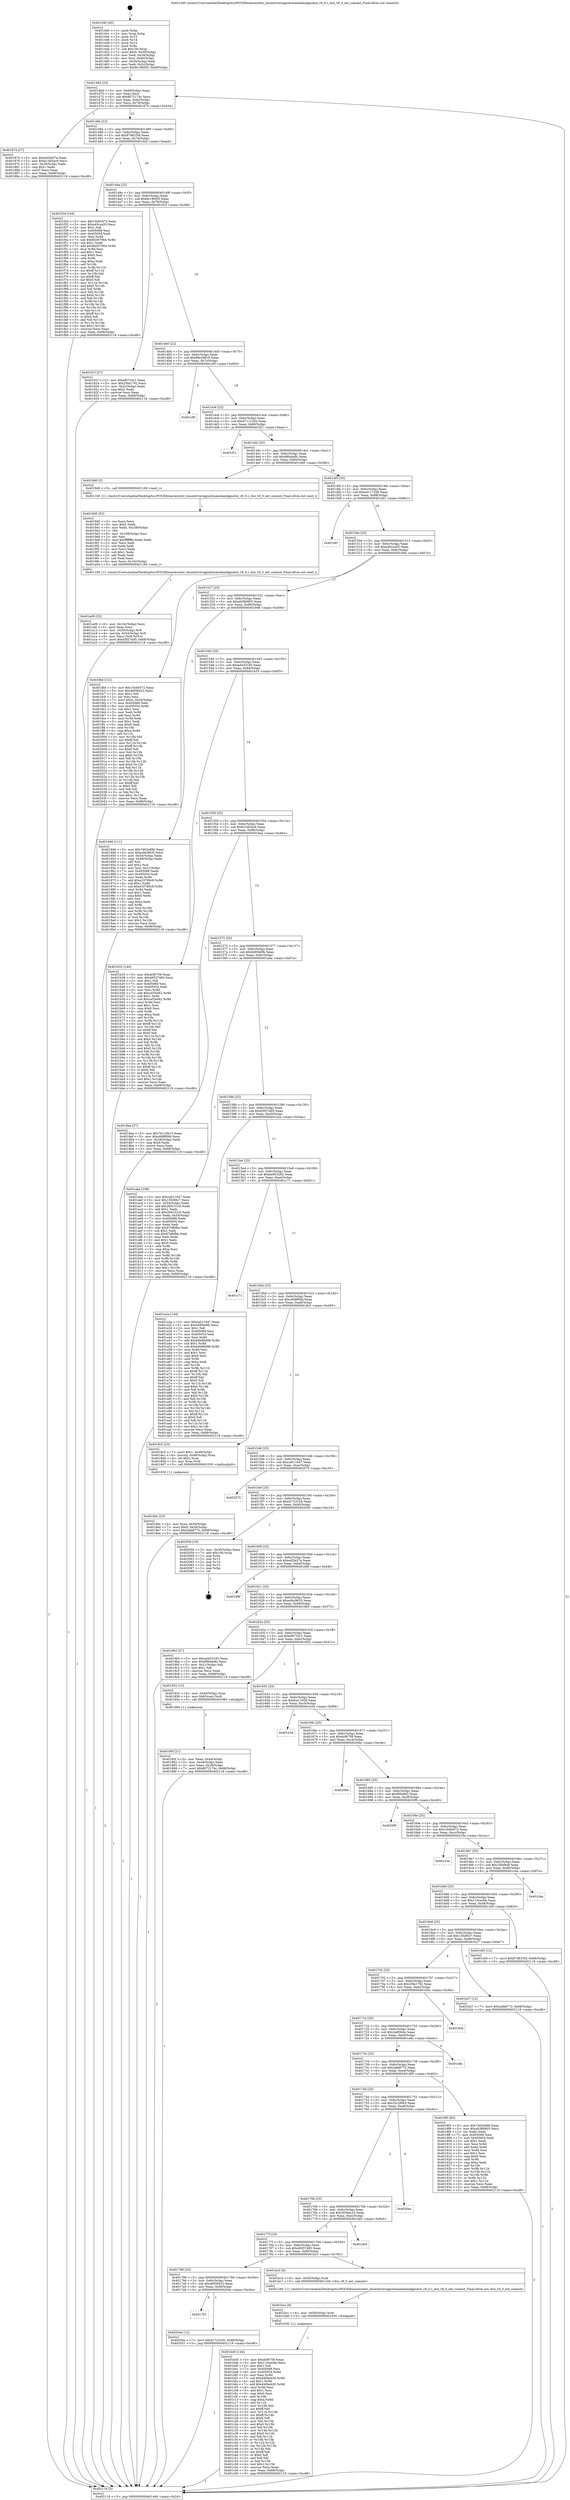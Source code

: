 digraph "0x401440" {
  label = "0x401440 (/mnt/c/Users/mathe/Desktop/tcc/POCII/binaries/extr_linuxdriversgpudrmamdamdgpudce_v8_0.c_dce_v8_0_ext_commit_Final-ollvm.out::main(0))"
  labelloc = "t"
  node[shape=record]

  Entry [label="",width=0.3,height=0.3,shape=circle,fillcolor=black,style=filled]
  "0x40146d" [label="{
     0x40146d [23]\l
     | [instrs]\l
     &nbsp;&nbsp;0x40146d \<+3\>: mov -0x68(%rbp),%eax\l
     &nbsp;&nbsp;0x401470 \<+2\>: mov %eax,%ecx\l
     &nbsp;&nbsp;0x401472 \<+6\>: sub $0x8072174c,%ecx\l
     &nbsp;&nbsp;0x401478 \<+3\>: mov %eax,-0x6c(%rbp)\l
     &nbsp;&nbsp;0x40147b \<+3\>: mov %ecx,-0x70(%rbp)\l
     &nbsp;&nbsp;0x40147e \<+6\>: je 0000000000401874 \<main+0x434\>\l
  }"]
  "0x401874" [label="{
     0x401874 [27]\l
     | [instrs]\l
     &nbsp;&nbsp;0x401874 \<+5\>: mov $0xed2fa57a,%eax\l
     &nbsp;&nbsp;0x401879 \<+5\>: mov $0xb14d3ac9,%ecx\l
     &nbsp;&nbsp;0x40187e \<+3\>: mov -0x28(%rbp),%edx\l
     &nbsp;&nbsp;0x401881 \<+3\>: cmp $0x1,%edx\l
     &nbsp;&nbsp;0x401884 \<+3\>: cmovl %ecx,%eax\l
     &nbsp;&nbsp;0x401887 \<+3\>: mov %eax,-0x68(%rbp)\l
     &nbsp;&nbsp;0x40188a \<+5\>: jmp 0000000000402118 \<main+0xcd8\>\l
  }"]
  "0x401484" [label="{
     0x401484 [22]\l
     | [instrs]\l
     &nbsp;&nbsp;0x401484 \<+5\>: jmp 0000000000401489 \<main+0x49\>\l
     &nbsp;&nbsp;0x401489 \<+3\>: mov -0x6c(%rbp),%eax\l
     &nbsp;&nbsp;0x40148c \<+5\>: sub $0x87d81f34,%eax\l
     &nbsp;&nbsp;0x401491 \<+3\>: mov %eax,-0x74(%rbp)\l
     &nbsp;&nbsp;0x401494 \<+6\>: je 0000000000401f2d \<main+0xaed\>\l
  }"]
  Exit [label="",width=0.3,height=0.3,shape=circle,fillcolor=black,style=filled,peripheries=2]
  "0x401f2d" [label="{
     0x401f2d [144]\l
     | [instrs]\l
     &nbsp;&nbsp;0x401f2d \<+5\>: mov $0x10cb0472,%eax\l
     &nbsp;&nbsp;0x401f32 \<+5\>: mov $0xa45cca55,%ecx\l
     &nbsp;&nbsp;0x401f37 \<+2\>: mov $0x1,%dl\l
     &nbsp;&nbsp;0x401f39 \<+7\>: mov 0x405068,%esi\l
     &nbsp;&nbsp;0x401f40 \<+7\>: mov 0x405054,%edi\l
     &nbsp;&nbsp;0x401f47 \<+3\>: mov %esi,%r8d\l
     &nbsp;&nbsp;0x401f4a \<+7\>: sub $0x8d307064,%r8d\l
     &nbsp;&nbsp;0x401f51 \<+4\>: sub $0x1,%r8d\l
     &nbsp;&nbsp;0x401f55 \<+7\>: add $0x8d307064,%r8d\l
     &nbsp;&nbsp;0x401f5c \<+4\>: imul %r8d,%esi\l
     &nbsp;&nbsp;0x401f60 \<+3\>: and $0x1,%esi\l
     &nbsp;&nbsp;0x401f63 \<+3\>: cmp $0x0,%esi\l
     &nbsp;&nbsp;0x401f66 \<+4\>: sete %r9b\l
     &nbsp;&nbsp;0x401f6a \<+3\>: cmp $0xa,%edi\l
     &nbsp;&nbsp;0x401f6d \<+4\>: setl %r10b\l
     &nbsp;&nbsp;0x401f71 \<+3\>: mov %r9b,%r11b\l
     &nbsp;&nbsp;0x401f74 \<+4\>: xor $0xff,%r11b\l
     &nbsp;&nbsp;0x401f78 \<+3\>: mov %r10b,%bl\l
     &nbsp;&nbsp;0x401f7b \<+3\>: xor $0xff,%bl\l
     &nbsp;&nbsp;0x401f7e \<+3\>: xor $0x0,%dl\l
     &nbsp;&nbsp;0x401f81 \<+3\>: mov %r11b,%r14b\l
     &nbsp;&nbsp;0x401f84 \<+4\>: and $0x0,%r14b\l
     &nbsp;&nbsp;0x401f88 \<+3\>: and %dl,%r9b\l
     &nbsp;&nbsp;0x401f8b \<+3\>: mov %bl,%r15b\l
     &nbsp;&nbsp;0x401f8e \<+4\>: and $0x0,%r15b\l
     &nbsp;&nbsp;0x401f92 \<+3\>: and %dl,%r10b\l
     &nbsp;&nbsp;0x401f95 \<+3\>: or %r9b,%r14b\l
     &nbsp;&nbsp;0x401f98 \<+3\>: or %r10b,%r15b\l
     &nbsp;&nbsp;0x401f9b \<+3\>: xor %r15b,%r14b\l
     &nbsp;&nbsp;0x401f9e \<+3\>: or %bl,%r11b\l
     &nbsp;&nbsp;0x401fa1 \<+4\>: xor $0xff,%r11b\l
     &nbsp;&nbsp;0x401fa5 \<+3\>: or $0x0,%dl\l
     &nbsp;&nbsp;0x401fa8 \<+3\>: and %dl,%r11b\l
     &nbsp;&nbsp;0x401fab \<+3\>: or %r11b,%r14b\l
     &nbsp;&nbsp;0x401fae \<+4\>: test $0x1,%r14b\l
     &nbsp;&nbsp;0x401fb2 \<+3\>: cmovne %ecx,%eax\l
     &nbsp;&nbsp;0x401fb5 \<+3\>: mov %eax,-0x68(%rbp)\l
     &nbsp;&nbsp;0x401fb8 \<+5\>: jmp 0000000000402118 \<main+0xcd8\>\l
  }"]
  "0x40149a" [label="{
     0x40149a [22]\l
     | [instrs]\l
     &nbsp;&nbsp;0x40149a \<+5\>: jmp 000000000040149f \<main+0x5f\>\l
     &nbsp;&nbsp;0x40149f \<+3\>: mov -0x6c(%rbp),%eax\l
     &nbsp;&nbsp;0x4014a2 \<+5\>: sub $0x8c1965f3,%eax\l
     &nbsp;&nbsp;0x4014a7 \<+3\>: mov %eax,-0x78(%rbp)\l
     &nbsp;&nbsp;0x4014aa \<+6\>: je 000000000040181f \<main+0x3df\>\l
  }"]
  "0x4017b1" [label="{
     0x4017b1\l
  }", style=dashed]
  "0x40181f" [label="{
     0x40181f [27]\l
     | [instrs]\l
     &nbsp;&nbsp;0x40181f \<+5\>: mov $0xef0733c1,%eax\l
     &nbsp;&nbsp;0x401824 \<+5\>: mov $0x25fa1792,%ecx\l
     &nbsp;&nbsp;0x401829 \<+3\>: mov -0x2c(%rbp),%edx\l
     &nbsp;&nbsp;0x40182c \<+3\>: cmp $0x2,%edx\l
     &nbsp;&nbsp;0x40182f \<+3\>: cmovne %ecx,%eax\l
     &nbsp;&nbsp;0x401832 \<+3\>: mov %eax,-0x68(%rbp)\l
     &nbsp;&nbsp;0x401835 \<+5\>: jmp 0000000000402118 \<main+0xcd8\>\l
  }"]
  "0x4014b0" [label="{
     0x4014b0 [22]\l
     | [instrs]\l
     &nbsp;&nbsp;0x4014b0 \<+5\>: jmp 00000000004014b5 \<main+0x75\>\l
     &nbsp;&nbsp;0x4014b5 \<+3\>: mov -0x6c(%rbp),%eax\l
     &nbsp;&nbsp;0x4014b8 \<+5\>: sub $0x96e28818,%eax\l
     &nbsp;&nbsp;0x4014bd \<+3\>: mov %eax,-0x7c(%rbp)\l
     &nbsp;&nbsp;0x4014c0 \<+6\>: je 0000000000401c9f \<main+0x85f\>\l
  }"]
  "0x402118" [label="{
     0x402118 [5]\l
     | [instrs]\l
     &nbsp;&nbsp;0x402118 \<+5\>: jmp 000000000040146d \<main+0x2d\>\l
  }"]
  "0x401440" [label="{
     0x401440 [45]\l
     | [instrs]\l
     &nbsp;&nbsp;0x401440 \<+1\>: push %rbp\l
     &nbsp;&nbsp;0x401441 \<+3\>: mov %rsp,%rbp\l
     &nbsp;&nbsp;0x401444 \<+2\>: push %r15\l
     &nbsp;&nbsp;0x401446 \<+2\>: push %r14\l
     &nbsp;&nbsp;0x401448 \<+2\>: push %r12\l
     &nbsp;&nbsp;0x40144a \<+1\>: push %rbx\l
     &nbsp;&nbsp;0x40144b \<+7\>: sub $0x100,%rsp\l
     &nbsp;&nbsp;0x401452 \<+7\>: movl $0x0,-0x30(%rbp)\l
     &nbsp;&nbsp;0x401459 \<+3\>: mov %edi,-0x34(%rbp)\l
     &nbsp;&nbsp;0x40145c \<+4\>: mov %rsi,-0x40(%rbp)\l
     &nbsp;&nbsp;0x401460 \<+3\>: mov -0x34(%rbp),%edi\l
     &nbsp;&nbsp;0x401463 \<+3\>: mov %edi,-0x2c(%rbp)\l
     &nbsp;&nbsp;0x401466 \<+7\>: movl $0x8c1965f3,-0x68(%rbp)\l
  }"]
  "0x40204a" [label="{
     0x40204a [12]\l
     | [instrs]\l
     &nbsp;&nbsp;0x40204a \<+7\>: movl $0xd17c31b5,-0x68(%rbp)\l
     &nbsp;&nbsp;0x402051 \<+5\>: jmp 0000000000402118 \<main+0xcd8\>\l
  }"]
  "0x401c9f" [label="{
     0x401c9f\l
  }", style=dashed]
  "0x4014c6" [label="{
     0x4014c6 [22]\l
     | [instrs]\l
     &nbsp;&nbsp;0x4014c6 \<+5\>: jmp 00000000004014cb \<main+0x8b\>\l
     &nbsp;&nbsp;0x4014cb \<+3\>: mov -0x6c(%rbp),%eax\l
     &nbsp;&nbsp;0x4014ce \<+5\>: sub $0x97112182,%eax\l
     &nbsp;&nbsp;0x4014d3 \<+3\>: mov %eax,-0x80(%rbp)\l
     &nbsp;&nbsp;0x4014d6 \<+6\>: je 0000000000401f21 \<main+0xae1\>\l
  }"]
  "0x401bd5" [label="{
     0x401bd5 [144]\l
     | [instrs]\l
     &nbsp;&nbsp;0x401bd5 \<+5\>: mov $0xdcf6759,%eax\l
     &nbsp;&nbsp;0x401bda \<+5\>: mov $0x110cecbb,%ecx\l
     &nbsp;&nbsp;0x401bdf \<+2\>: mov $0x1,%dl\l
     &nbsp;&nbsp;0x401be1 \<+7\>: mov 0x405068,%esi\l
     &nbsp;&nbsp;0x401be8 \<+8\>: mov 0x405054,%r8d\l
     &nbsp;&nbsp;0x401bf0 \<+3\>: mov %esi,%r9d\l
     &nbsp;&nbsp;0x401bf3 \<+7\>: sub $0xd40beb20,%r9d\l
     &nbsp;&nbsp;0x401bfa \<+4\>: sub $0x1,%r9d\l
     &nbsp;&nbsp;0x401bfe \<+7\>: add $0xd40beb20,%r9d\l
     &nbsp;&nbsp;0x401c05 \<+4\>: imul %r9d,%esi\l
     &nbsp;&nbsp;0x401c09 \<+3\>: and $0x1,%esi\l
     &nbsp;&nbsp;0x401c0c \<+3\>: cmp $0x0,%esi\l
     &nbsp;&nbsp;0x401c0f \<+4\>: sete %r10b\l
     &nbsp;&nbsp;0x401c13 \<+4\>: cmp $0xa,%r8d\l
     &nbsp;&nbsp;0x401c17 \<+4\>: setl %r11b\l
     &nbsp;&nbsp;0x401c1b \<+3\>: mov %r10b,%bl\l
     &nbsp;&nbsp;0x401c1e \<+3\>: xor $0xff,%bl\l
     &nbsp;&nbsp;0x401c21 \<+3\>: mov %r11b,%r14b\l
     &nbsp;&nbsp;0x401c24 \<+4\>: xor $0xff,%r14b\l
     &nbsp;&nbsp;0x401c28 \<+3\>: xor $0x0,%dl\l
     &nbsp;&nbsp;0x401c2b \<+3\>: mov %bl,%r15b\l
     &nbsp;&nbsp;0x401c2e \<+4\>: and $0x0,%r15b\l
     &nbsp;&nbsp;0x401c32 \<+3\>: and %dl,%r10b\l
     &nbsp;&nbsp;0x401c35 \<+3\>: mov %r14b,%r12b\l
     &nbsp;&nbsp;0x401c38 \<+4\>: and $0x0,%r12b\l
     &nbsp;&nbsp;0x401c3c \<+3\>: and %dl,%r11b\l
     &nbsp;&nbsp;0x401c3f \<+3\>: or %r10b,%r15b\l
     &nbsp;&nbsp;0x401c42 \<+3\>: or %r11b,%r12b\l
     &nbsp;&nbsp;0x401c45 \<+3\>: xor %r12b,%r15b\l
     &nbsp;&nbsp;0x401c48 \<+3\>: or %r14b,%bl\l
     &nbsp;&nbsp;0x401c4b \<+3\>: xor $0xff,%bl\l
     &nbsp;&nbsp;0x401c4e \<+3\>: or $0x0,%dl\l
     &nbsp;&nbsp;0x401c51 \<+2\>: and %dl,%bl\l
     &nbsp;&nbsp;0x401c53 \<+3\>: or %bl,%r15b\l
     &nbsp;&nbsp;0x401c56 \<+4\>: test $0x1,%r15b\l
     &nbsp;&nbsp;0x401c5a \<+3\>: cmovne %ecx,%eax\l
     &nbsp;&nbsp;0x401c5d \<+3\>: mov %eax,-0x68(%rbp)\l
     &nbsp;&nbsp;0x401c60 \<+5\>: jmp 0000000000402118 \<main+0xcd8\>\l
  }"]
  "0x401f21" [label="{
     0x401f21\l
  }", style=dashed]
  "0x4014dc" [label="{
     0x4014dc [25]\l
     | [instrs]\l
     &nbsp;&nbsp;0x4014dc \<+5\>: jmp 00000000004014e1 \<main+0xa1\>\l
     &nbsp;&nbsp;0x4014e1 \<+3\>: mov -0x6c(%rbp),%eax\l
     &nbsp;&nbsp;0x4014e4 \<+5\>: sub $0x98b4adfc,%eax\l
     &nbsp;&nbsp;0x4014e9 \<+6\>: mov %eax,-0x84(%rbp)\l
     &nbsp;&nbsp;0x4014ef \<+6\>: je 00000000004019d0 \<main+0x590\>\l
  }"]
  "0x401bcc" [label="{
     0x401bcc [9]\l
     | [instrs]\l
     &nbsp;&nbsp;0x401bcc \<+4\>: mov -0x50(%rbp),%rdi\l
     &nbsp;&nbsp;0x401bd0 \<+5\>: call 0000000000401030 \<free@plt\>\l
     | [calls]\l
     &nbsp;&nbsp;0x401030 \{1\} (unknown)\l
  }"]
  "0x4019d0" [label="{
     0x4019d0 [5]\l
     | [instrs]\l
     &nbsp;&nbsp;0x4019d0 \<+5\>: call 0000000000401160 \<next_i\>\l
     | [calls]\l
     &nbsp;&nbsp;0x401160 \{1\} (/mnt/c/Users/mathe/Desktop/tcc/POCII/binaries/extr_linuxdriversgpudrmamdamdgpudce_v8_0.c_dce_v8_0_ext_commit_Final-ollvm.out::next_i)\l
  }"]
  "0x4014f5" [label="{
     0x4014f5 [25]\l
     | [instrs]\l
     &nbsp;&nbsp;0x4014f5 \<+5\>: jmp 00000000004014fa \<main+0xba\>\l
     &nbsp;&nbsp;0x4014fa \<+3\>: mov -0x6c(%rbp),%eax\l
     &nbsp;&nbsp;0x4014fd \<+5\>: sub $0xa41172d6,%eax\l
     &nbsp;&nbsp;0x401502 \<+6\>: mov %eax,-0x88(%rbp)\l
     &nbsp;&nbsp;0x401508 \<+6\>: je 0000000000401df1 \<main+0x9b1\>\l
  }"]
  "0x401798" [label="{
     0x401798 [25]\l
     | [instrs]\l
     &nbsp;&nbsp;0x401798 \<+5\>: jmp 000000000040179d \<main+0x35d\>\l
     &nbsp;&nbsp;0x40179d \<+3\>: mov -0x6c(%rbp),%eax\l
     &nbsp;&nbsp;0x4017a0 \<+5\>: sub $0x46f38422,%eax\l
     &nbsp;&nbsp;0x4017a5 \<+6\>: mov %eax,-0xf4(%rbp)\l
     &nbsp;&nbsp;0x4017ab \<+6\>: je 000000000040204a \<main+0xc0a\>\l
  }"]
  "0x401df1" [label="{
     0x401df1\l
  }", style=dashed]
  "0x40150e" [label="{
     0x40150e [25]\l
     | [instrs]\l
     &nbsp;&nbsp;0x40150e \<+5\>: jmp 0000000000401513 \<main+0xd3\>\l
     &nbsp;&nbsp;0x401513 \<+3\>: mov -0x6c(%rbp),%eax\l
     &nbsp;&nbsp;0x401516 \<+5\>: sub $0xa45cca55,%eax\l
     &nbsp;&nbsp;0x40151b \<+6\>: mov %eax,-0x8c(%rbp)\l
     &nbsp;&nbsp;0x401521 \<+6\>: je 0000000000401fbd \<main+0xb7d\>\l
  }"]
  "0x401bc3" [label="{
     0x401bc3 [9]\l
     | [instrs]\l
     &nbsp;&nbsp;0x401bc3 \<+4\>: mov -0x50(%rbp),%rdi\l
     &nbsp;&nbsp;0x401bc7 \<+5\>: call 0000000000401240 \<dce_v8_0_ext_commit\>\l
     | [calls]\l
     &nbsp;&nbsp;0x401240 \{1\} (/mnt/c/Users/mathe/Desktop/tcc/POCII/binaries/extr_linuxdriversgpudrmamdamdgpudce_v8_0.c_dce_v8_0_ext_commit_Final-ollvm.out::dce_v8_0_ext_commit)\l
  }"]
  "0x401fbd" [label="{
     0x401fbd [141]\l
     | [instrs]\l
     &nbsp;&nbsp;0x401fbd \<+5\>: mov $0x10cb0472,%eax\l
     &nbsp;&nbsp;0x401fc2 \<+5\>: mov $0x46f38422,%ecx\l
     &nbsp;&nbsp;0x401fc7 \<+2\>: mov $0x1,%dl\l
     &nbsp;&nbsp;0x401fc9 \<+2\>: xor %esi,%esi\l
     &nbsp;&nbsp;0x401fcb \<+7\>: movl $0x0,-0x30(%rbp)\l
     &nbsp;&nbsp;0x401fd2 \<+7\>: mov 0x405068,%edi\l
     &nbsp;&nbsp;0x401fd9 \<+8\>: mov 0x405054,%r8d\l
     &nbsp;&nbsp;0x401fe1 \<+3\>: sub $0x1,%esi\l
     &nbsp;&nbsp;0x401fe4 \<+3\>: mov %edi,%r9d\l
     &nbsp;&nbsp;0x401fe7 \<+3\>: add %esi,%r9d\l
     &nbsp;&nbsp;0x401fea \<+4\>: imul %r9d,%edi\l
     &nbsp;&nbsp;0x401fee \<+3\>: and $0x1,%edi\l
     &nbsp;&nbsp;0x401ff1 \<+3\>: cmp $0x0,%edi\l
     &nbsp;&nbsp;0x401ff4 \<+4\>: sete %r10b\l
     &nbsp;&nbsp;0x401ff8 \<+4\>: cmp $0xa,%r8d\l
     &nbsp;&nbsp;0x401ffc \<+4\>: setl %r11b\l
     &nbsp;&nbsp;0x402000 \<+3\>: mov %r10b,%bl\l
     &nbsp;&nbsp;0x402003 \<+3\>: xor $0xff,%bl\l
     &nbsp;&nbsp;0x402006 \<+3\>: mov %r11b,%r14b\l
     &nbsp;&nbsp;0x402009 \<+4\>: xor $0xff,%r14b\l
     &nbsp;&nbsp;0x40200d \<+3\>: xor $0x0,%dl\l
     &nbsp;&nbsp;0x402010 \<+3\>: mov %bl,%r15b\l
     &nbsp;&nbsp;0x402013 \<+4\>: and $0x0,%r15b\l
     &nbsp;&nbsp;0x402017 \<+3\>: and %dl,%r10b\l
     &nbsp;&nbsp;0x40201a \<+3\>: mov %r14b,%r12b\l
     &nbsp;&nbsp;0x40201d \<+4\>: and $0x0,%r12b\l
     &nbsp;&nbsp;0x402021 \<+3\>: and %dl,%r11b\l
     &nbsp;&nbsp;0x402024 \<+3\>: or %r10b,%r15b\l
     &nbsp;&nbsp;0x402027 \<+3\>: or %r11b,%r12b\l
     &nbsp;&nbsp;0x40202a \<+3\>: xor %r12b,%r15b\l
     &nbsp;&nbsp;0x40202d \<+3\>: or %r14b,%bl\l
     &nbsp;&nbsp;0x402030 \<+3\>: xor $0xff,%bl\l
     &nbsp;&nbsp;0x402033 \<+3\>: or $0x0,%dl\l
     &nbsp;&nbsp;0x402036 \<+2\>: and %dl,%bl\l
     &nbsp;&nbsp;0x402038 \<+3\>: or %bl,%r15b\l
     &nbsp;&nbsp;0x40203b \<+4\>: test $0x1,%r15b\l
     &nbsp;&nbsp;0x40203f \<+3\>: cmovne %ecx,%eax\l
     &nbsp;&nbsp;0x402042 \<+3\>: mov %eax,-0x68(%rbp)\l
     &nbsp;&nbsp;0x402045 \<+5\>: jmp 0000000000402118 \<main+0xcd8\>\l
  }"]
  "0x401527" [label="{
     0x401527 [25]\l
     | [instrs]\l
     &nbsp;&nbsp;0x401527 \<+5\>: jmp 000000000040152c \<main+0xec\>\l
     &nbsp;&nbsp;0x40152c \<+3\>: mov -0x6c(%rbp),%eax\l
     &nbsp;&nbsp;0x40152f \<+5\>: sub $0xab380805,%eax\l
     &nbsp;&nbsp;0x401534 \<+6\>: mov %eax,-0x90(%rbp)\l
     &nbsp;&nbsp;0x40153a \<+6\>: je 0000000000401946 \<main+0x506\>\l
  }"]
  "0x40177f" [label="{
     0x40177f [25]\l
     | [instrs]\l
     &nbsp;&nbsp;0x40177f \<+5\>: jmp 0000000000401784 \<main+0x344\>\l
     &nbsp;&nbsp;0x401784 \<+3\>: mov -0x6c(%rbp),%eax\l
     &nbsp;&nbsp;0x401787 \<+5\>: sub $0x46557483,%eax\l
     &nbsp;&nbsp;0x40178c \<+6\>: mov %eax,-0xf0(%rbp)\l
     &nbsp;&nbsp;0x401792 \<+6\>: je 0000000000401bc3 \<main+0x783\>\l
  }"]
  "0x401946" [label="{
     0x401946 [111]\l
     | [instrs]\l
     &nbsp;&nbsp;0x401946 \<+5\>: mov $0x7462e996,%eax\l
     &nbsp;&nbsp;0x40194b \<+5\>: mov $0xed4c9635,%ecx\l
     &nbsp;&nbsp;0x401950 \<+3\>: mov -0x54(%rbp),%edx\l
     &nbsp;&nbsp;0x401953 \<+3\>: cmp -0x48(%rbp),%edx\l
     &nbsp;&nbsp;0x401956 \<+4\>: setl %sil\l
     &nbsp;&nbsp;0x40195a \<+4\>: and $0x1,%sil\l
     &nbsp;&nbsp;0x40195e \<+4\>: mov %sil,-0x21(%rbp)\l
     &nbsp;&nbsp;0x401962 \<+7\>: mov 0x405068,%edx\l
     &nbsp;&nbsp;0x401969 \<+7\>: mov 0x405054,%edi\l
     &nbsp;&nbsp;0x401970 \<+3\>: mov %edx,%r8d\l
     &nbsp;&nbsp;0x401973 \<+7\>: add $0xe33790c9,%r8d\l
     &nbsp;&nbsp;0x40197a \<+4\>: sub $0x1,%r8d\l
     &nbsp;&nbsp;0x40197e \<+7\>: sub $0xe33790c9,%r8d\l
     &nbsp;&nbsp;0x401985 \<+4\>: imul %r8d,%edx\l
     &nbsp;&nbsp;0x401989 \<+3\>: and $0x1,%edx\l
     &nbsp;&nbsp;0x40198c \<+3\>: cmp $0x0,%edx\l
     &nbsp;&nbsp;0x40198f \<+4\>: sete %sil\l
     &nbsp;&nbsp;0x401993 \<+3\>: cmp $0xa,%edi\l
     &nbsp;&nbsp;0x401996 \<+4\>: setl %r9b\l
     &nbsp;&nbsp;0x40199a \<+3\>: mov %sil,%r10b\l
     &nbsp;&nbsp;0x40199d \<+3\>: and %r9b,%r10b\l
     &nbsp;&nbsp;0x4019a0 \<+3\>: xor %r9b,%sil\l
     &nbsp;&nbsp;0x4019a3 \<+3\>: or %sil,%r10b\l
     &nbsp;&nbsp;0x4019a6 \<+4\>: test $0x1,%r10b\l
     &nbsp;&nbsp;0x4019aa \<+3\>: cmovne %ecx,%eax\l
     &nbsp;&nbsp;0x4019ad \<+3\>: mov %eax,-0x68(%rbp)\l
     &nbsp;&nbsp;0x4019b0 \<+5\>: jmp 0000000000402118 \<main+0xcd8\>\l
  }"]
  "0x401540" [label="{
     0x401540 [25]\l
     | [instrs]\l
     &nbsp;&nbsp;0x401540 \<+5\>: jmp 0000000000401545 \<main+0x105\>\l
     &nbsp;&nbsp;0x401545 \<+3\>: mov -0x6c(%rbp),%eax\l
     &nbsp;&nbsp;0x401548 \<+5\>: sub $0xad433185,%eax\l
     &nbsp;&nbsp;0x40154d \<+6\>: mov %eax,-0x94(%rbp)\l
     &nbsp;&nbsp;0x401553 \<+6\>: je 0000000000401b33 \<main+0x6f3\>\l
  }"]
  "0x401de5" [label="{
     0x401de5\l
  }", style=dashed]
  "0x401b33" [label="{
     0x401b33 [144]\l
     | [instrs]\l
     &nbsp;&nbsp;0x401b33 \<+5\>: mov $0xdcf6759,%eax\l
     &nbsp;&nbsp;0x401b38 \<+5\>: mov $0x46557483,%ecx\l
     &nbsp;&nbsp;0x401b3d \<+2\>: mov $0x1,%dl\l
     &nbsp;&nbsp;0x401b3f \<+7\>: mov 0x405068,%esi\l
     &nbsp;&nbsp;0x401b46 \<+7\>: mov 0x405054,%edi\l
     &nbsp;&nbsp;0x401b4d \<+3\>: mov %esi,%r8d\l
     &nbsp;&nbsp;0x401b50 \<+7\>: add $0xce55ef42,%r8d\l
     &nbsp;&nbsp;0x401b57 \<+4\>: sub $0x1,%r8d\l
     &nbsp;&nbsp;0x401b5b \<+7\>: sub $0xce55ef42,%r8d\l
     &nbsp;&nbsp;0x401b62 \<+4\>: imul %r8d,%esi\l
     &nbsp;&nbsp;0x401b66 \<+3\>: and $0x1,%esi\l
     &nbsp;&nbsp;0x401b69 \<+3\>: cmp $0x0,%esi\l
     &nbsp;&nbsp;0x401b6c \<+4\>: sete %r9b\l
     &nbsp;&nbsp;0x401b70 \<+3\>: cmp $0xa,%edi\l
     &nbsp;&nbsp;0x401b73 \<+4\>: setl %r10b\l
     &nbsp;&nbsp;0x401b77 \<+3\>: mov %r9b,%r11b\l
     &nbsp;&nbsp;0x401b7a \<+4\>: xor $0xff,%r11b\l
     &nbsp;&nbsp;0x401b7e \<+3\>: mov %r10b,%bl\l
     &nbsp;&nbsp;0x401b81 \<+3\>: xor $0xff,%bl\l
     &nbsp;&nbsp;0x401b84 \<+3\>: xor $0x0,%dl\l
     &nbsp;&nbsp;0x401b87 \<+3\>: mov %r11b,%r14b\l
     &nbsp;&nbsp;0x401b8a \<+4\>: and $0x0,%r14b\l
     &nbsp;&nbsp;0x401b8e \<+3\>: and %dl,%r9b\l
     &nbsp;&nbsp;0x401b91 \<+3\>: mov %bl,%r15b\l
     &nbsp;&nbsp;0x401b94 \<+4\>: and $0x0,%r15b\l
     &nbsp;&nbsp;0x401b98 \<+3\>: and %dl,%r10b\l
     &nbsp;&nbsp;0x401b9b \<+3\>: or %r9b,%r14b\l
     &nbsp;&nbsp;0x401b9e \<+3\>: or %r10b,%r15b\l
     &nbsp;&nbsp;0x401ba1 \<+3\>: xor %r15b,%r14b\l
     &nbsp;&nbsp;0x401ba4 \<+3\>: or %bl,%r11b\l
     &nbsp;&nbsp;0x401ba7 \<+4\>: xor $0xff,%r11b\l
     &nbsp;&nbsp;0x401bab \<+3\>: or $0x0,%dl\l
     &nbsp;&nbsp;0x401bae \<+3\>: and %dl,%r11b\l
     &nbsp;&nbsp;0x401bb1 \<+3\>: or %r11b,%r14b\l
     &nbsp;&nbsp;0x401bb4 \<+4\>: test $0x1,%r14b\l
     &nbsp;&nbsp;0x401bb8 \<+3\>: cmovne %ecx,%eax\l
     &nbsp;&nbsp;0x401bbb \<+3\>: mov %eax,-0x68(%rbp)\l
     &nbsp;&nbsp;0x401bbe \<+5\>: jmp 0000000000402118 \<main+0xcd8\>\l
  }"]
  "0x401559" [label="{
     0x401559 [25]\l
     | [instrs]\l
     &nbsp;&nbsp;0x401559 \<+5\>: jmp 000000000040155e \<main+0x11e\>\l
     &nbsp;&nbsp;0x40155e \<+3\>: mov -0x6c(%rbp),%eax\l
     &nbsp;&nbsp;0x401561 \<+5\>: sub $0xb14d3ac9,%eax\l
     &nbsp;&nbsp;0x401566 \<+6\>: mov %eax,-0x98(%rbp)\l
     &nbsp;&nbsp;0x40156c \<+6\>: je 00000000004018aa \<main+0x46a\>\l
  }"]
  "0x401766" [label="{
     0x401766 [25]\l
     | [instrs]\l
     &nbsp;&nbsp;0x401766 \<+5\>: jmp 000000000040176b \<main+0x32b\>\l
     &nbsp;&nbsp;0x40176b \<+3\>: mov -0x6c(%rbp),%eax\l
     &nbsp;&nbsp;0x40176e \<+5\>: sub $0x355bec22,%eax\l
     &nbsp;&nbsp;0x401773 \<+6\>: mov %eax,-0xec(%rbp)\l
     &nbsp;&nbsp;0x401779 \<+6\>: je 0000000000401de5 \<main+0x9a5\>\l
  }"]
  "0x4018aa" [label="{
     0x4018aa [27]\l
     | [instrs]\l
     &nbsp;&nbsp;0x4018aa \<+5\>: mov $0x7b110b15,%eax\l
     &nbsp;&nbsp;0x4018af \<+5\>: mov $0xc6d8f94b,%ecx\l
     &nbsp;&nbsp;0x4018b4 \<+3\>: mov -0x28(%rbp),%edx\l
     &nbsp;&nbsp;0x4018b7 \<+3\>: cmp $0x0,%edx\l
     &nbsp;&nbsp;0x4018ba \<+3\>: cmove %ecx,%eax\l
     &nbsp;&nbsp;0x4018bd \<+3\>: mov %eax,-0x68(%rbp)\l
     &nbsp;&nbsp;0x4018c0 \<+5\>: jmp 0000000000402118 \<main+0xcd8\>\l
  }"]
  "0x401572" [label="{
     0x401572 [25]\l
     | [instrs]\l
     &nbsp;&nbsp;0x401572 \<+5\>: jmp 0000000000401577 \<main+0x137\>\l
     &nbsp;&nbsp;0x401577 \<+3\>: mov -0x6c(%rbp),%eax\l
     &nbsp;&nbsp;0x40157a \<+5\>: sub $0xb495b6fb,%eax\l
     &nbsp;&nbsp;0x40157f \<+6\>: mov %eax,-0x9c(%rbp)\l
     &nbsp;&nbsp;0x401585 \<+6\>: je 0000000000401aba \<main+0x67a\>\l
  }"]
  "0x4020ac" [label="{
     0x4020ac\l
  }", style=dashed]
  "0x401aba" [label="{
     0x401aba [109]\l
     | [instrs]\l
     &nbsp;&nbsp;0x401aba \<+5\>: mov $0xca011647,%eax\l
     &nbsp;&nbsp;0x401abf \<+5\>: mov $0x15f280c7,%ecx\l
     &nbsp;&nbsp;0x401ac4 \<+3\>: mov -0x54(%rbp),%edx\l
     &nbsp;&nbsp;0x401ac7 \<+6\>: add $0x269151c0,%edx\l
     &nbsp;&nbsp;0x401acd \<+3\>: add $0x1,%edx\l
     &nbsp;&nbsp;0x401ad0 \<+6\>: sub $0x269151c0,%edx\l
     &nbsp;&nbsp;0x401ad6 \<+3\>: mov %edx,-0x54(%rbp)\l
     &nbsp;&nbsp;0x401ad9 \<+7\>: mov 0x405068,%edx\l
     &nbsp;&nbsp;0x401ae0 \<+7\>: mov 0x405054,%esi\l
     &nbsp;&nbsp;0x401ae7 \<+2\>: mov %edx,%edi\l
     &nbsp;&nbsp;0x401ae9 \<+6\>: add $0x67efbfbe,%edi\l
     &nbsp;&nbsp;0x401aef \<+3\>: sub $0x1,%edi\l
     &nbsp;&nbsp;0x401af2 \<+6\>: sub $0x67efbfbe,%edi\l
     &nbsp;&nbsp;0x401af8 \<+3\>: imul %edi,%edx\l
     &nbsp;&nbsp;0x401afb \<+3\>: and $0x1,%edx\l
     &nbsp;&nbsp;0x401afe \<+3\>: cmp $0x0,%edx\l
     &nbsp;&nbsp;0x401b01 \<+4\>: sete %r8b\l
     &nbsp;&nbsp;0x401b05 \<+3\>: cmp $0xa,%esi\l
     &nbsp;&nbsp;0x401b08 \<+4\>: setl %r9b\l
     &nbsp;&nbsp;0x401b0c \<+3\>: mov %r8b,%r10b\l
     &nbsp;&nbsp;0x401b0f \<+3\>: and %r9b,%r10b\l
     &nbsp;&nbsp;0x401b12 \<+3\>: xor %r9b,%r8b\l
     &nbsp;&nbsp;0x401b15 \<+3\>: or %r8b,%r10b\l
     &nbsp;&nbsp;0x401b18 \<+4\>: test $0x1,%r10b\l
     &nbsp;&nbsp;0x401b1c \<+3\>: cmovne %ecx,%eax\l
     &nbsp;&nbsp;0x401b1f \<+3\>: mov %eax,-0x68(%rbp)\l
     &nbsp;&nbsp;0x401b22 \<+5\>: jmp 0000000000402118 \<main+0xcd8\>\l
  }"]
  "0x40158b" [label="{
     0x40158b [25]\l
     | [instrs]\l
     &nbsp;&nbsp;0x40158b \<+5\>: jmp 0000000000401590 \<main+0x150\>\l
     &nbsp;&nbsp;0x401590 \<+3\>: mov -0x6c(%rbp),%eax\l
     &nbsp;&nbsp;0x401593 \<+5\>: sub $0xb5f27dd5,%eax\l
     &nbsp;&nbsp;0x401598 \<+6\>: mov %eax,-0xa0(%rbp)\l
     &nbsp;&nbsp;0x40159e \<+6\>: je 0000000000401a2a \<main+0x5ea\>\l
  }"]
  "0x401a09" [label="{
     0x401a09 [33]\l
     | [instrs]\l
     &nbsp;&nbsp;0x401a09 \<+6\>: mov -0x10c(%rbp),%ecx\l
     &nbsp;&nbsp;0x401a0f \<+3\>: imul %eax,%ecx\l
     &nbsp;&nbsp;0x401a12 \<+4\>: mov -0x50(%rbp),%r8\l
     &nbsp;&nbsp;0x401a16 \<+4\>: movslq -0x54(%rbp),%r9\l
     &nbsp;&nbsp;0x401a1a \<+4\>: mov %ecx,(%r8,%r9,4)\l
     &nbsp;&nbsp;0x401a1e \<+7\>: movl $0xb5f27dd5,-0x68(%rbp)\l
     &nbsp;&nbsp;0x401a25 \<+5\>: jmp 0000000000402118 \<main+0xcd8\>\l
  }"]
  "0x401a2a" [label="{
     0x401a2a [144]\l
     | [instrs]\l
     &nbsp;&nbsp;0x401a2a \<+5\>: mov $0xca011647,%eax\l
     &nbsp;&nbsp;0x401a2f \<+5\>: mov $0xb495b6fb,%ecx\l
     &nbsp;&nbsp;0x401a34 \<+2\>: mov $0x1,%dl\l
     &nbsp;&nbsp;0x401a36 \<+7\>: mov 0x405068,%esi\l
     &nbsp;&nbsp;0x401a3d \<+7\>: mov 0x405054,%edi\l
     &nbsp;&nbsp;0x401a44 \<+3\>: mov %esi,%r8d\l
     &nbsp;&nbsp;0x401a47 \<+7\>: add $0xb4b88498,%r8d\l
     &nbsp;&nbsp;0x401a4e \<+4\>: sub $0x1,%r8d\l
     &nbsp;&nbsp;0x401a52 \<+7\>: sub $0xb4b88498,%r8d\l
     &nbsp;&nbsp;0x401a59 \<+4\>: imul %r8d,%esi\l
     &nbsp;&nbsp;0x401a5d \<+3\>: and $0x1,%esi\l
     &nbsp;&nbsp;0x401a60 \<+3\>: cmp $0x0,%esi\l
     &nbsp;&nbsp;0x401a63 \<+4\>: sete %r9b\l
     &nbsp;&nbsp;0x401a67 \<+3\>: cmp $0xa,%edi\l
     &nbsp;&nbsp;0x401a6a \<+4\>: setl %r10b\l
     &nbsp;&nbsp;0x401a6e \<+3\>: mov %r9b,%r11b\l
     &nbsp;&nbsp;0x401a71 \<+4\>: xor $0xff,%r11b\l
     &nbsp;&nbsp;0x401a75 \<+3\>: mov %r10b,%bl\l
     &nbsp;&nbsp;0x401a78 \<+3\>: xor $0xff,%bl\l
     &nbsp;&nbsp;0x401a7b \<+3\>: xor $0x0,%dl\l
     &nbsp;&nbsp;0x401a7e \<+3\>: mov %r11b,%r14b\l
     &nbsp;&nbsp;0x401a81 \<+4\>: and $0x0,%r14b\l
     &nbsp;&nbsp;0x401a85 \<+3\>: and %dl,%r9b\l
     &nbsp;&nbsp;0x401a88 \<+3\>: mov %bl,%r15b\l
     &nbsp;&nbsp;0x401a8b \<+4\>: and $0x0,%r15b\l
     &nbsp;&nbsp;0x401a8f \<+3\>: and %dl,%r10b\l
     &nbsp;&nbsp;0x401a92 \<+3\>: or %r9b,%r14b\l
     &nbsp;&nbsp;0x401a95 \<+3\>: or %r10b,%r15b\l
     &nbsp;&nbsp;0x401a98 \<+3\>: xor %r15b,%r14b\l
     &nbsp;&nbsp;0x401a9b \<+3\>: or %bl,%r11b\l
     &nbsp;&nbsp;0x401a9e \<+4\>: xor $0xff,%r11b\l
     &nbsp;&nbsp;0x401aa2 \<+3\>: or $0x0,%dl\l
     &nbsp;&nbsp;0x401aa5 \<+3\>: and %dl,%r11b\l
     &nbsp;&nbsp;0x401aa8 \<+3\>: or %r11b,%r14b\l
     &nbsp;&nbsp;0x401aab \<+4\>: test $0x1,%r14b\l
     &nbsp;&nbsp;0x401aaf \<+3\>: cmovne %ecx,%eax\l
     &nbsp;&nbsp;0x401ab2 \<+3\>: mov %eax,-0x68(%rbp)\l
     &nbsp;&nbsp;0x401ab5 \<+5\>: jmp 0000000000402118 \<main+0xcd8\>\l
  }"]
  "0x4015a4" [label="{
     0x4015a4 [25]\l
     | [instrs]\l
     &nbsp;&nbsp;0x4015a4 \<+5\>: jmp 00000000004015a9 \<main+0x169\>\l
     &nbsp;&nbsp;0x4015a9 \<+3\>: mov -0x6c(%rbp),%eax\l
     &nbsp;&nbsp;0x4015ac \<+5\>: sub $0xbe953282,%eax\l
     &nbsp;&nbsp;0x4015b1 \<+6\>: mov %eax,-0xa4(%rbp)\l
     &nbsp;&nbsp;0x4015b7 \<+6\>: je 0000000000401c71 \<main+0x831\>\l
  }"]
  "0x4019d5" [label="{
     0x4019d5 [52]\l
     | [instrs]\l
     &nbsp;&nbsp;0x4019d5 \<+2\>: xor %ecx,%ecx\l
     &nbsp;&nbsp;0x4019d7 \<+5\>: mov $0x2,%edx\l
     &nbsp;&nbsp;0x4019dc \<+6\>: mov %edx,-0x108(%rbp)\l
     &nbsp;&nbsp;0x4019e2 \<+1\>: cltd\l
     &nbsp;&nbsp;0x4019e3 \<+6\>: mov -0x108(%rbp),%esi\l
     &nbsp;&nbsp;0x4019e9 \<+2\>: idiv %esi\l
     &nbsp;&nbsp;0x4019eb \<+6\>: imul $0xfffffffe,%edx,%edx\l
     &nbsp;&nbsp;0x4019f1 \<+2\>: mov %ecx,%edi\l
     &nbsp;&nbsp;0x4019f3 \<+2\>: sub %edx,%edi\l
     &nbsp;&nbsp;0x4019f5 \<+2\>: mov %ecx,%edx\l
     &nbsp;&nbsp;0x4019f7 \<+3\>: sub $0x1,%edx\l
     &nbsp;&nbsp;0x4019fa \<+2\>: add %edx,%edi\l
     &nbsp;&nbsp;0x4019fc \<+2\>: sub %edi,%ecx\l
     &nbsp;&nbsp;0x4019fe \<+6\>: mov %ecx,-0x10c(%rbp)\l
     &nbsp;&nbsp;0x401a04 \<+5\>: call 0000000000401160 \<next_i\>\l
     | [calls]\l
     &nbsp;&nbsp;0x401160 \{1\} (/mnt/c/Users/mathe/Desktop/tcc/POCII/binaries/extr_linuxdriversgpudrmamdamdgpudce_v8_0.c_dce_v8_0_ext_commit_Final-ollvm.out::next_i)\l
  }"]
  "0x401c71" [label="{
     0x401c71\l
  }", style=dashed]
  "0x4015bd" [label="{
     0x4015bd [25]\l
     | [instrs]\l
     &nbsp;&nbsp;0x4015bd \<+5\>: jmp 00000000004015c2 \<main+0x182\>\l
     &nbsp;&nbsp;0x4015c2 \<+3\>: mov -0x6c(%rbp),%eax\l
     &nbsp;&nbsp;0x4015c5 \<+5\>: sub $0xc6d8f94b,%eax\l
     &nbsp;&nbsp;0x4015ca \<+6\>: mov %eax,-0xa8(%rbp)\l
     &nbsp;&nbsp;0x4015d0 \<+6\>: je 00000000004018c5 \<main+0x485\>\l
  }"]
  "0x40174d" [label="{
     0x40174d [25]\l
     | [instrs]\l
     &nbsp;&nbsp;0x40174d \<+5\>: jmp 0000000000401752 \<main+0x312\>\l
     &nbsp;&nbsp;0x401752 \<+3\>: mov -0x6c(%rbp),%eax\l
     &nbsp;&nbsp;0x401755 \<+5\>: sub $0x32c2f0b3,%eax\l
     &nbsp;&nbsp;0x40175a \<+6\>: mov %eax,-0xe8(%rbp)\l
     &nbsp;&nbsp;0x401760 \<+6\>: je 00000000004020ac \<main+0xc6c\>\l
  }"]
  "0x4018c5" [label="{
     0x4018c5 [23]\l
     | [instrs]\l
     &nbsp;&nbsp;0x4018c5 \<+7\>: movl $0x1,-0x48(%rbp)\l
     &nbsp;&nbsp;0x4018cc \<+4\>: movslq -0x48(%rbp),%rax\l
     &nbsp;&nbsp;0x4018d0 \<+4\>: shl $0x2,%rax\l
     &nbsp;&nbsp;0x4018d4 \<+3\>: mov %rax,%rdi\l
     &nbsp;&nbsp;0x4018d7 \<+5\>: call 0000000000401050 \<malloc@plt\>\l
     | [calls]\l
     &nbsp;&nbsp;0x401050 \{1\} (unknown)\l
  }"]
  "0x4015d6" [label="{
     0x4015d6 [25]\l
     | [instrs]\l
     &nbsp;&nbsp;0x4015d6 \<+5\>: jmp 00000000004015db \<main+0x19b\>\l
     &nbsp;&nbsp;0x4015db \<+3\>: mov -0x6c(%rbp),%eax\l
     &nbsp;&nbsp;0x4015de \<+5\>: sub $0xca011647,%eax\l
     &nbsp;&nbsp;0x4015e3 \<+6\>: mov %eax,-0xac(%rbp)\l
     &nbsp;&nbsp;0x4015e9 \<+6\>: je 0000000000402075 \<main+0xc35\>\l
  }"]
  "0x4018f3" [label="{
     0x4018f3 [83]\l
     | [instrs]\l
     &nbsp;&nbsp;0x4018f3 \<+5\>: mov $0x7462e996,%eax\l
     &nbsp;&nbsp;0x4018f8 \<+5\>: mov $0xab380805,%ecx\l
     &nbsp;&nbsp;0x4018fd \<+2\>: xor %edx,%edx\l
     &nbsp;&nbsp;0x4018ff \<+7\>: mov 0x405068,%esi\l
     &nbsp;&nbsp;0x401906 \<+7\>: mov 0x405054,%edi\l
     &nbsp;&nbsp;0x40190d \<+3\>: sub $0x1,%edx\l
     &nbsp;&nbsp;0x401910 \<+3\>: mov %esi,%r8d\l
     &nbsp;&nbsp;0x401913 \<+3\>: add %edx,%r8d\l
     &nbsp;&nbsp;0x401916 \<+4\>: imul %r8d,%esi\l
     &nbsp;&nbsp;0x40191a \<+3\>: and $0x1,%esi\l
     &nbsp;&nbsp;0x40191d \<+3\>: cmp $0x0,%esi\l
     &nbsp;&nbsp;0x401920 \<+4\>: sete %r9b\l
     &nbsp;&nbsp;0x401924 \<+3\>: cmp $0xa,%edi\l
     &nbsp;&nbsp;0x401927 \<+4\>: setl %r10b\l
     &nbsp;&nbsp;0x40192b \<+3\>: mov %r9b,%r11b\l
     &nbsp;&nbsp;0x40192e \<+3\>: and %r10b,%r11b\l
     &nbsp;&nbsp;0x401931 \<+3\>: xor %r10b,%r9b\l
     &nbsp;&nbsp;0x401934 \<+3\>: or %r9b,%r11b\l
     &nbsp;&nbsp;0x401937 \<+4\>: test $0x1,%r11b\l
     &nbsp;&nbsp;0x40193b \<+3\>: cmovne %ecx,%eax\l
     &nbsp;&nbsp;0x40193e \<+3\>: mov %eax,-0x68(%rbp)\l
     &nbsp;&nbsp;0x401941 \<+5\>: jmp 0000000000402118 \<main+0xcd8\>\l
  }"]
  "0x402075" [label="{
     0x402075\l
  }", style=dashed]
  "0x4015ef" [label="{
     0x4015ef [25]\l
     | [instrs]\l
     &nbsp;&nbsp;0x4015ef \<+5\>: jmp 00000000004015f4 \<main+0x1b4\>\l
     &nbsp;&nbsp;0x4015f4 \<+3\>: mov -0x6c(%rbp),%eax\l
     &nbsp;&nbsp;0x4015f7 \<+5\>: sub $0xd17c31b5,%eax\l
     &nbsp;&nbsp;0x4015fc \<+6\>: mov %eax,-0xb0(%rbp)\l
     &nbsp;&nbsp;0x401602 \<+6\>: je 0000000000402056 \<main+0xc16\>\l
  }"]
  "0x401734" [label="{
     0x401734 [25]\l
     | [instrs]\l
     &nbsp;&nbsp;0x401734 \<+5\>: jmp 0000000000401739 \<main+0x2f9\>\l
     &nbsp;&nbsp;0x401739 \<+3\>: mov -0x6c(%rbp),%eax\l
     &nbsp;&nbsp;0x40173c \<+5\>: sub $0x2afa8772,%eax\l
     &nbsp;&nbsp;0x401741 \<+6\>: mov %eax,-0xe4(%rbp)\l
     &nbsp;&nbsp;0x401747 \<+6\>: je 00000000004018f3 \<main+0x4b3\>\l
  }"]
  "0x402056" [label="{
     0x402056 [19]\l
     | [instrs]\l
     &nbsp;&nbsp;0x402056 \<+3\>: mov -0x30(%rbp),%eax\l
     &nbsp;&nbsp;0x402059 \<+7\>: add $0x100,%rsp\l
     &nbsp;&nbsp;0x402060 \<+1\>: pop %rbx\l
     &nbsp;&nbsp;0x402061 \<+2\>: pop %r12\l
     &nbsp;&nbsp;0x402063 \<+2\>: pop %r14\l
     &nbsp;&nbsp;0x402065 \<+2\>: pop %r15\l
     &nbsp;&nbsp;0x402067 \<+1\>: pop %rbp\l
     &nbsp;&nbsp;0x402068 \<+1\>: ret\l
  }"]
  "0x401608" [label="{
     0x401608 [25]\l
     | [instrs]\l
     &nbsp;&nbsp;0x401608 \<+5\>: jmp 000000000040160d \<main+0x1cd\>\l
     &nbsp;&nbsp;0x40160d \<+3\>: mov -0x6c(%rbp),%eax\l
     &nbsp;&nbsp;0x401610 \<+5\>: sub $0xed2fa57a,%eax\l
     &nbsp;&nbsp;0x401615 \<+6\>: mov %eax,-0xb4(%rbp)\l
     &nbsp;&nbsp;0x40161b \<+6\>: je 000000000040188f \<main+0x44f\>\l
  }"]
  "0x401e8c" [label="{
     0x401e8c\l
  }", style=dashed]
  "0x40188f" [label="{
     0x40188f\l
  }", style=dashed]
  "0x401621" [label="{
     0x401621 [25]\l
     | [instrs]\l
     &nbsp;&nbsp;0x401621 \<+5\>: jmp 0000000000401626 \<main+0x1e6\>\l
     &nbsp;&nbsp;0x401626 \<+3\>: mov -0x6c(%rbp),%eax\l
     &nbsp;&nbsp;0x401629 \<+5\>: sub $0xed4c9635,%eax\l
     &nbsp;&nbsp;0x40162e \<+6\>: mov %eax,-0xb8(%rbp)\l
     &nbsp;&nbsp;0x401634 \<+6\>: je 00000000004019b5 \<main+0x575\>\l
  }"]
  "0x40171b" [label="{
     0x40171b [25]\l
     | [instrs]\l
     &nbsp;&nbsp;0x40171b \<+5\>: jmp 0000000000401720 \<main+0x2e0\>\l
     &nbsp;&nbsp;0x401720 \<+3\>: mov -0x6c(%rbp),%eax\l
     &nbsp;&nbsp;0x401723 \<+5\>: sub $0x2a85fcbc,%eax\l
     &nbsp;&nbsp;0x401728 \<+6\>: mov %eax,-0xe0(%rbp)\l
     &nbsp;&nbsp;0x40172e \<+6\>: je 0000000000401e8c \<main+0xa4c\>\l
  }"]
  "0x4019b5" [label="{
     0x4019b5 [27]\l
     | [instrs]\l
     &nbsp;&nbsp;0x4019b5 \<+5\>: mov $0xad433185,%eax\l
     &nbsp;&nbsp;0x4019ba \<+5\>: mov $0x98b4adfc,%ecx\l
     &nbsp;&nbsp;0x4019bf \<+3\>: mov -0x21(%rbp),%dl\l
     &nbsp;&nbsp;0x4019c2 \<+3\>: test $0x1,%dl\l
     &nbsp;&nbsp;0x4019c5 \<+3\>: cmovne %ecx,%eax\l
     &nbsp;&nbsp;0x4019c8 \<+3\>: mov %eax,-0x68(%rbp)\l
     &nbsp;&nbsp;0x4019cb \<+5\>: jmp 0000000000402118 \<main+0xcd8\>\l
  }"]
  "0x40163a" [label="{
     0x40163a [25]\l
     | [instrs]\l
     &nbsp;&nbsp;0x40163a \<+5\>: jmp 000000000040163f \<main+0x1ff\>\l
     &nbsp;&nbsp;0x40163f \<+3\>: mov -0x6c(%rbp),%eax\l
     &nbsp;&nbsp;0x401642 \<+5\>: sub $0xef0733c1,%eax\l
     &nbsp;&nbsp;0x401647 \<+6\>: mov %eax,-0xbc(%rbp)\l
     &nbsp;&nbsp;0x40164d \<+6\>: je 0000000000401852 \<main+0x412\>\l
  }"]
  "0x40183a" [label="{
     0x40183a\l
  }", style=dashed]
  "0x401852" [label="{
     0x401852 [13]\l
     | [instrs]\l
     &nbsp;&nbsp;0x401852 \<+4\>: mov -0x40(%rbp),%rax\l
     &nbsp;&nbsp;0x401856 \<+4\>: mov 0x8(%rax),%rdi\l
     &nbsp;&nbsp;0x40185a \<+5\>: call 0000000000401060 \<atoi@plt\>\l
     | [calls]\l
     &nbsp;&nbsp;0x401060 \{1\} (unknown)\l
  }"]
  "0x401653" [label="{
     0x401653 [25]\l
     | [instrs]\l
     &nbsp;&nbsp;0x401653 \<+5\>: jmp 0000000000401658 \<main+0x218\>\l
     &nbsp;&nbsp;0x401658 \<+3\>: mov -0x6c(%rbp),%eax\l
     &nbsp;&nbsp;0x40165b \<+5\>: sub $0xfca11928,%eax\l
     &nbsp;&nbsp;0x401660 \<+6\>: mov %eax,-0xc0(%rbp)\l
     &nbsp;&nbsp;0x401666 \<+6\>: je 0000000000401e34 \<main+0x9f4\>\l
  }"]
  "0x40185f" [label="{
     0x40185f [21]\l
     | [instrs]\l
     &nbsp;&nbsp;0x40185f \<+3\>: mov %eax,-0x44(%rbp)\l
     &nbsp;&nbsp;0x401862 \<+3\>: mov -0x44(%rbp),%eax\l
     &nbsp;&nbsp;0x401865 \<+3\>: mov %eax,-0x28(%rbp)\l
     &nbsp;&nbsp;0x401868 \<+7\>: movl $0x8072174c,-0x68(%rbp)\l
     &nbsp;&nbsp;0x40186f \<+5\>: jmp 0000000000402118 \<main+0xcd8\>\l
  }"]
  "0x4018dc" [label="{
     0x4018dc [23]\l
     | [instrs]\l
     &nbsp;&nbsp;0x4018dc \<+4\>: mov %rax,-0x50(%rbp)\l
     &nbsp;&nbsp;0x4018e0 \<+7\>: movl $0x0,-0x54(%rbp)\l
     &nbsp;&nbsp;0x4018e7 \<+7\>: movl $0x2afa8772,-0x68(%rbp)\l
     &nbsp;&nbsp;0x4018ee \<+5\>: jmp 0000000000402118 \<main+0xcd8\>\l
  }"]
  "0x401702" [label="{
     0x401702 [25]\l
     | [instrs]\l
     &nbsp;&nbsp;0x401702 \<+5\>: jmp 0000000000401707 \<main+0x2c7\>\l
     &nbsp;&nbsp;0x401707 \<+3\>: mov -0x6c(%rbp),%eax\l
     &nbsp;&nbsp;0x40170a \<+5\>: sub $0x25fa1792,%eax\l
     &nbsp;&nbsp;0x40170f \<+6\>: mov %eax,-0xdc(%rbp)\l
     &nbsp;&nbsp;0x401715 \<+6\>: je 000000000040183a \<main+0x3fa\>\l
  }"]
  "0x401e34" [label="{
     0x401e34\l
  }", style=dashed]
  "0x40166c" [label="{
     0x40166c [25]\l
     | [instrs]\l
     &nbsp;&nbsp;0x40166c \<+5\>: jmp 0000000000401671 \<main+0x231\>\l
     &nbsp;&nbsp;0x401671 \<+3\>: mov -0x6c(%rbp),%eax\l
     &nbsp;&nbsp;0x401674 \<+5\>: sub $0xdcf6759,%eax\l
     &nbsp;&nbsp;0x401679 \<+6\>: mov %eax,-0xc4(%rbp)\l
     &nbsp;&nbsp;0x40167f \<+6\>: je 000000000040208e \<main+0xc4e\>\l
  }"]
  "0x401b27" [label="{
     0x401b27 [12]\l
     | [instrs]\l
     &nbsp;&nbsp;0x401b27 \<+7\>: movl $0x2afa8772,-0x68(%rbp)\l
     &nbsp;&nbsp;0x401b2e \<+5\>: jmp 0000000000402118 \<main+0xcd8\>\l
  }"]
  "0x40208e" [label="{
     0x40208e\l
  }", style=dashed]
  "0x401685" [label="{
     0x401685 [25]\l
     | [instrs]\l
     &nbsp;&nbsp;0x401685 \<+5\>: jmp 000000000040168a \<main+0x24a\>\l
     &nbsp;&nbsp;0x40168a \<+3\>: mov -0x6c(%rbp),%eax\l
     &nbsp;&nbsp;0x40168d \<+5\>: sub $0xf00e892,%eax\l
     &nbsp;&nbsp;0x401692 \<+6\>: mov %eax,-0xc8(%rbp)\l
     &nbsp;&nbsp;0x401698 \<+6\>: je 00000000004020f9 \<main+0xcb9\>\l
  }"]
  "0x4016e9" [label="{
     0x4016e9 [25]\l
     | [instrs]\l
     &nbsp;&nbsp;0x4016e9 \<+5\>: jmp 00000000004016ee \<main+0x2ae\>\l
     &nbsp;&nbsp;0x4016ee \<+3\>: mov -0x6c(%rbp),%eax\l
     &nbsp;&nbsp;0x4016f1 \<+5\>: sub $0x15f280c7,%eax\l
     &nbsp;&nbsp;0x4016f6 \<+6\>: mov %eax,-0xd8(%rbp)\l
     &nbsp;&nbsp;0x4016fc \<+6\>: je 0000000000401b27 \<main+0x6e7\>\l
  }"]
  "0x4020f9" [label="{
     0x4020f9\l
  }", style=dashed]
  "0x40169e" [label="{
     0x40169e [25]\l
     | [instrs]\l
     &nbsp;&nbsp;0x40169e \<+5\>: jmp 00000000004016a3 \<main+0x263\>\l
     &nbsp;&nbsp;0x4016a3 \<+3\>: mov -0x6c(%rbp),%eax\l
     &nbsp;&nbsp;0x4016a6 \<+5\>: sub $0x10cb0472,%eax\l
     &nbsp;&nbsp;0x4016ab \<+6\>: mov %eax,-0xcc(%rbp)\l
     &nbsp;&nbsp;0x4016b1 \<+6\>: je 000000000040210a \<main+0xcca\>\l
  }"]
  "0x401c65" [label="{
     0x401c65 [12]\l
     | [instrs]\l
     &nbsp;&nbsp;0x401c65 \<+7\>: movl $0x87d81f34,-0x68(%rbp)\l
     &nbsp;&nbsp;0x401c6c \<+5\>: jmp 0000000000402118 \<main+0xcd8\>\l
  }"]
  "0x40210a" [label="{
     0x40210a\l
  }", style=dashed]
  "0x4016b7" [label="{
     0x4016b7 [25]\l
     | [instrs]\l
     &nbsp;&nbsp;0x4016b7 \<+5\>: jmp 00000000004016bc \<main+0x27c\>\l
     &nbsp;&nbsp;0x4016bc \<+3\>: mov -0x6c(%rbp),%eax\l
     &nbsp;&nbsp;0x4016bf \<+5\>: sub $0x10fcf9a9,%eax\l
     &nbsp;&nbsp;0x4016c4 \<+6\>: mov %eax,-0xd0(%rbp)\l
     &nbsp;&nbsp;0x4016ca \<+6\>: je 0000000000401cba \<main+0x87a\>\l
  }"]
  "0x4016d0" [label="{
     0x4016d0 [25]\l
     | [instrs]\l
     &nbsp;&nbsp;0x4016d0 \<+5\>: jmp 00000000004016d5 \<main+0x295\>\l
     &nbsp;&nbsp;0x4016d5 \<+3\>: mov -0x6c(%rbp),%eax\l
     &nbsp;&nbsp;0x4016d8 \<+5\>: sub $0x110cecbb,%eax\l
     &nbsp;&nbsp;0x4016dd \<+6\>: mov %eax,-0xd4(%rbp)\l
     &nbsp;&nbsp;0x4016e3 \<+6\>: je 0000000000401c65 \<main+0x825\>\l
  }"]
  "0x401cba" [label="{
     0x401cba\l
  }", style=dashed]
  Entry -> "0x401440" [label=" 1"]
  "0x40146d" -> "0x401874" [label=" 1"]
  "0x40146d" -> "0x401484" [label=" 21"]
  "0x402056" -> Exit [label=" 1"]
  "0x401484" -> "0x401f2d" [label=" 1"]
  "0x401484" -> "0x40149a" [label=" 20"]
  "0x40204a" -> "0x402118" [label=" 1"]
  "0x40149a" -> "0x40181f" [label=" 1"]
  "0x40149a" -> "0x4014b0" [label=" 19"]
  "0x40181f" -> "0x402118" [label=" 1"]
  "0x401440" -> "0x40146d" [label=" 1"]
  "0x402118" -> "0x40146d" [label=" 21"]
  "0x401798" -> "0x4017b1" [label=" 0"]
  "0x4014b0" -> "0x401c9f" [label=" 0"]
  "0x4014b0" -> "0x4014c6" [label=" 19"]
  "0x401798" -> "0x40204a" [label=" 1"]
  "0x4014c6" -> "0x401f21" [label=" 0"]
  "0x4014c6" -> "0x4014dc" [label=" 19"]
  "0x401fbd" -> "0x402118" [label=" 1"]
  "0x4014dc" -> "0x4019d0" [label=" 1"]
  "0x4014dc" -> "0x4014f5" [label=" 18"]
  "0x401f2d" -> "0x402118" [label=" 1"]
  "0x4014f5" -> "0x401df1" [label=" 0"]
  "0x4014f5" -> "0x40150e" [label=" 18"]
  "0x401c65" -> "0x402118" [label=" 1"]
  "0x40150e" -> "0x401fbd" [label=" 1"]
  "0x40150e" -> "0x401527" [label=" 17"]
  "0x401bd5" -> "0x402118" [label=" 1"]
  "0x401527" -> "0x401946" [label=" 2"]
  "0x401527" -> "0x401540" [label=" 15"]
  "0x401bc3" -> "0x401bcc" [label=" 1"]
  "0x401540" -> "0x401b33" [label=" 1"]
  "0x401540" -> "0x401559" [label=" 14"]
  "0x40177f" -> "0x401798" [label=" 1"]
  "0x401559" -> "0x4018aa" [label=" 1"]
  "0x401559" -> "0x401572" [label=" 13"]
  "0x401bcc" -> "0x401bd5" [label=" 1"]
  "0x401572" -> "0x401aba" [label=" 1"]
  "0x401572" -> "0x40158b" [label=" 12"]
  "0x401766" -> "0x40177f" [label=" 2"]
  "0x40158b" -> "0x401a2a" [label=" 1"]
  "0x40158b" -> "0x4015a4" [label=" 11"]
  "0x40177f" -> "0x401bc3" [label=" 1"]
  "0x4015a4" -> "0x401c71" [label=" 0"]
  "0x4015a4" -> "0x4015bd" [label=" 11"]
  "0x40174d" -> "0x401766" [label=" 2"]
  "0x4015bd" -> "0x4018c5" [label=" 1"]
  "0x4015bd" -> "0x4015d6" [label=" 10"]
  "0x40174d" -> "0x4020ac" [label=" 0"]
  "0x4015d6" -> "0x402075" [label=" 0"]
  "0x4015d6" -> "0x4015ef" [label=" 10"]
  "0x401766" -> "0x401de5" [label=" 0"]
  "0x4015ef" -> "0x402056" [label=" 1"]
  "0x4015ef" -> "0x401608" [label=" 9"]
  "0x401b27" -> "0x402118" [label=" 1"]
  "0x401608" -> "0x40188f" [label=" 0"]
  "0x401608" -> "0x401621" [label=" 9"]
  "0x401aba" -> "0x402118" [label=" 1"]
  "0x401621" -> "0x4019b5" [label=" 2"]
  "0x401621" -> "0x40163a" [label=" 7"]
  "0x401a09" -> "0x402118" [label=" 1"]
  "0x40163a" -> "0x401852" [label=" 1"]
  "0x40163a" -> "0x401653" [label=" 6"]
  "0x401852" -> "0x40185f" [label=" 1"]
  "0x40185f" -> "0x402118" [label=" 1"]
  "0x401874" -> "0x402118" [label=" 1"]
  "0x4018aa" -> "0x402118" [label=" 1"]
  "0x4018c5" -> "0x4018dc" [label=" 1"]
  "0x4018dc" -> "0x402118" [label=" 1"]
  "0x4019d5" -> "0x401a09" [label=" 1"]
  "0x401653" -> "0x401e34" [label=" 0"]
  "0x401653" -> "0x40166c" [label=" 6"]
  "0x4019b5" -> "0x402118" [label=" 2"]
  "0x40166c" -> "0x40208e" [label=" 0"]
  "0x40166c" -> "0x401685" [label=" 6"]
  "0x401946" -> "0x402118" [label=" 2"]
  "0x401685" -> "0x4020f9" [label=" 0"]
  "0x401685" -> "0x40169e" [label=" 6"]
  "0x401734" -> "0x40174d" [label=" 2"]
  "0x40169e" -> "0x40210a" [label=" 0"]
  "0x40169e" -> "0x4016b7" [label=" 6"]
  "0x401734" -> "0x4018f3" [label=" 2"]
  "0x4016b7" -> "0x401cba" [label=" 0"]
  "0x4016b7" -> "0x4016d0" [label=" 6"]
  "0x401b33" -> "0x402118" [label=" 1"]
  "0x4016d0" -> "0x401c65" [label=" 1"]
  "0x4016d0" -> "0x4016e9" [label=" 5"]
  "0x4018f3" -> "0x402118" [label=" 2"]
  "0x4016e9" -> "0x401b27" [label=" 1"]
  "0x4016e9" -> "0x401702" [label=" 4"]
  "0x4019d0" -> "0x4019d5" [label=" 1"]
  "0x401702" -> "0x40183a" [label=" 0"]
  "0x401702" -> "0x40171b" [label=" 4"]
  "0x401a2a" -> "0x402118" [label=" 1"]
  "0x40171b" -> "0x401e8c" [label=" 0"]
  "0x40171b" -> "0x401734" [label=" 4"]
}
